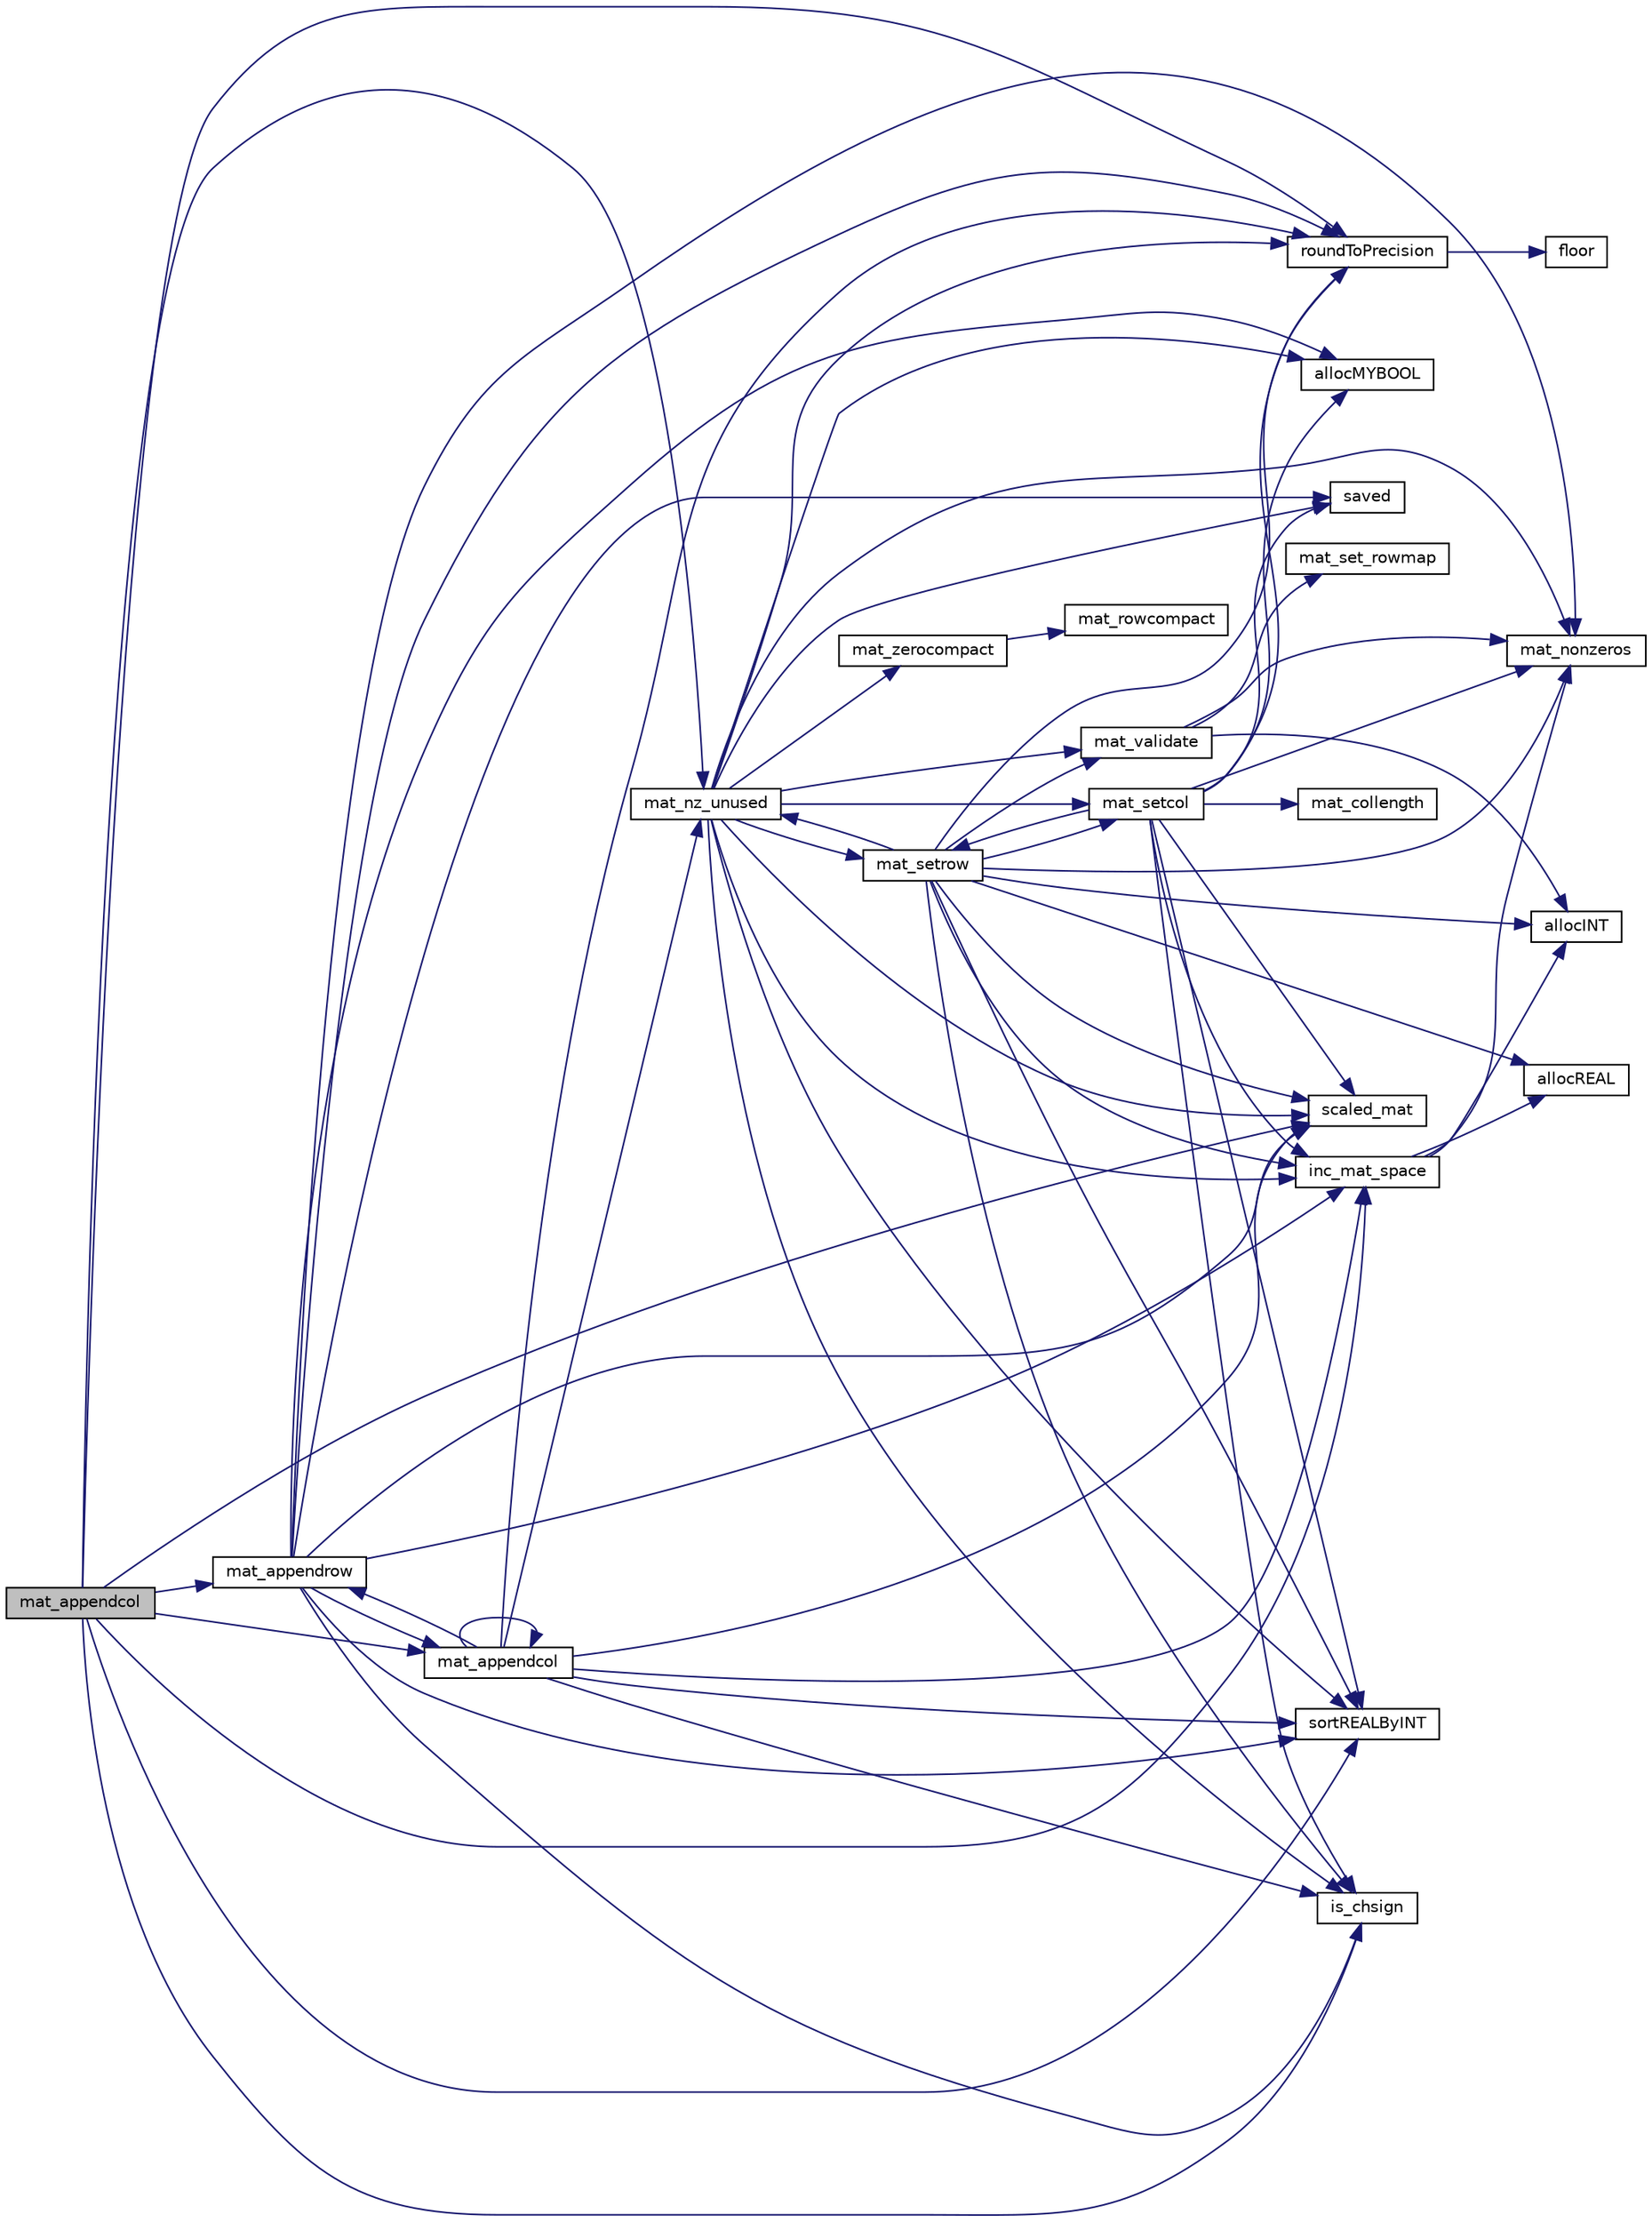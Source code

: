 digraph "mat_appendcol"
{
  edge [fontname="Helvetica",fontsize="10",labelfontname="Helvetica",labelfontsize="10"];
  node [fontname="Helvetica",fontsize="10",shape=record];
  rankdir="LR";
  Node1194 [label="mat_appendcol",height=0.2,width=0.4,color="black", fillcolor="grey75", style="filled", fontcolor="black"];
  Node1194 -> Node1195 [color="midnightblue",fontsize="10",style="solid",fontname="Helvetica"];
  Node1195 [label="mat_appendrow",height=0.2,width=0.4,color="black", fillcolor="white", style="filled",URL="$dc/d9a/lp__matrix_8c.html#a131c3b8b28f2b4820951029365f572a1"];
  Node1195 -> Node1196 [color="midnightblue",fontsize="10",style="solid",fontname="Helvetica"];
  Node1196 [label="saved",height=0.2,width=0.4,color="black", fillcolor="white", style="filled",URL="$d4/d48/_i_d_a_monitor_fn_8m.html#afa6b300532919819c897ecee0bde326e"];
  Node1195 -> Node1197 [color="midnightblue",fontsize="10",style="solid",fontname="Helvetica"];
  Node1197 [label="mat_appendcol",height=0.2,width=0.4,color="black", fillcolor="white", style="filled",URL="$dc/d9a/lp__matrix_8c.html#a8bcc9358a01916afef7fed8b255d202a"];
  Node1197 -> Node1195 [color="midnightblue",fontsize="10",style="solid",fontname="Helvetica"];
  Node1197 -> Node1198 [color="midnightblue",fontsize="10",style="solid",fontname="Helvetica"];
  Node1198 [label="mat_nz_unused",height=0.2,width=0.4,color="black", fillcolor="white", style="filled",URL="$dc/d9a/lp__matrix_8c.html#aab440ee37c802fe888336d4e153af77e"];
  Node1198 -> Node1199 [color="midnightblue",fontsize="10",style="solid",fontname="Helvetica"];
  Node1199 [label="mat_setrow",height=0.2,width=0.4,color="black", fillcolor="white", style="filled",URL="$dc/d9a/lp__matrix_8c.html#a5837615af370330b157d64f375718962"];
  Node1199 -> Node1200 [color="midnightblue",fontsize="10",style="solid",fontname="Helvetica"];
  Node1200 [label="mat_setcol",height=0.2,width=0.4,color="black", fillcolor="white", style="filled",URL="$dc/d9a/lp__matrix_8c.html#a71e7dd8e4b57b44fa4edffdffd67436a"];
  Node1200 -> Node1196 [color="midnightblue",fontsize="10",style="solid",fontname="Helvetica"];
  Node1200 -> Node1199 [color="midnightblue",fontsize="10",style="solid",fontname="Helvetica"];
  Node1200 -> Node1201 [color="midnightblue",fontsize="10",style="solid",fontname="Helvetica"];
  Node1201 [label="sortREALByINT",height=0.2,width=0.4,color="black", fillcolor="white", style="filled",URL="$dd/dc0/commonlib_8c.html#a281dd1ace50072b542ebfa26f457e107"];
  Node1200 -> Node1202 [color="midnightblue",fontsize="10",style="solid",fontname="Helvetica"];
  Node1202 [label="roundToPrecision",height=0.2,width=0.4,color="black", fillcolor="white", style="filled",URL="$d9/d18/lp__utils_8c.html#a2c162041be8905b58450d17662096994"];
  Node1202 -> Node1203 [color="midnightblue",fontsize="10",style="solid",fontname="Helvetica"];
  Node1203 [label="floor",height=0.2,width=0.4,color="black", fillcolor="white", style="filled",URL="$dc/de2/mcvs_atm_disp__kry__bbd__p_8m.html#a532be631bf22af7829394ffbd4ad7894"];
  Node1200 -> Node1204 [color="midnightblue",fontsize="10",style="solid",fontname="Helvetica"];
  Node1204 [label="scaled_mat",height=0.2,width=0.4,color="black", fillcolor="white", style="filled",URL="$de/d15/lp__scale_8c.html#ab844fade2ace63a627736cf4887942d4"];
  Node1200 -> Node1205 [color="midnightblue",fontsize="10",style="solid",fontname="Helvetica"];
  Node1205 [label="allocMYBOOL",height=0.2,width=0.4,color="black", fillcolor="white", style="filled",URL="$d9/d18/lp__utils_8c.html#a0f35a721d2c3a4beea00b2840c2bea30"];
  Node1200 -> Node1206 [color="midnightblue",fontsize="10",style="solid",fontname="Helvetica"];
  Node1206 [label="inc_mat_space",height=0.2,width=0.4,color="black", fillcolor="white", style="filled",URL="$dc/d9a/lp__matrix_8c.html#a2239ebb44f76930fc243a0457c8c94d9"];
  Node1206 -> Node1207 [color="midnightblue",fontsize="10",style="solid",fontname="Helvetica"];
  Node1207 [label="mat_nonzeros",height=0.2,width=0.4,color="black", fillcolor="white", style="filled",URL="$dc/d9a/lp__matrix_8c.html#a9430c42ed7853fd8dd6463ed7165f243"];
  Node1206 -> Node1208 [color="midnightblue",fontsize="10",style="solid",fontname="Helvetica"];
  Node1208 [label="allocINT",height=0.2,width=0.4,color="black", fillcolor="white", style="filled",URL="$d9/d18/lp__utils_8c.html#a2081b8e14a0691b7e3931fa280ad9e63"];
  Node1206 -> Node1209 [color="midnightblue",fontsize="10",style="solid",fontname="Helvetica"];
  Node1209 [label="allocREAL",height=0.2,width=0.4,color="black", fillcolor="white", style="filled",URL="$d9/d18/lp__utils_8c.html#a7b25e1f9aee74052b4b6df28443ebf48"];
  Node1200 -> Node1210 [color="midnightblue",fontsize="10",style="solid",fontname="Helvetica"];
  Node1210 [label="mat_collength",height=0.2,width=0.4,color="black", fillcolor="white", style="filled",URL="$dc/d9a/lp__matrix_8c.html#a258da1c9a3b1fedd9704451f7ab7e6f4"];
  Node1200 -> Node1207 [color="midnightblue",fontsize="10",style="solid",fontname="Helvetica"];
  Node1200 -> Node1211 [color="midnightblue",fontsize="10",style="solid",fontname="Helvetica"];
  Node1211 [label="is_chsign",height=0.2,width=0.4,color="black", fillcolor="white", style="filled",URL="$d4/d79/lp__lib_8c.html#a93ed2e8f778b6340d960f732e9c0f9f6"];
  Node1199 -> Node1212 [color="midnightblue",fontsize="10",style="solid",fontname="Helvetica"];
  Node1212 [label="mat_validate",height=0.2,width=0.4,color="black", fillcolor="white", style="filled",URL="$dc/d9a/lp__matrix_8c.html#a3b6cff0a7850997a4ac569451cb8ed47"];
  Node1212 -> Node1208 [color="midnightblue",fontsize="10",style="solid",fontname="Helvetica"];
  Node1212 -> Node1207 [color="midnightblue",fontsize="10",style="solid",fontname="Helvetica"];
  Node1212 -> Node1213 [color="midnightblue",fontsize="10",style="solid",fontname="Helvetica"];
  Node1213 [label="mat_set_rowmap",height=0.2,width=0.4,color="black", fillcolor="white", style="filled",URL="$dc/d9a/lp__matrix_8c.html#a11d446e1461f23530cf5dc5b8e0a3b6a"];
  Node1199 -> Node1204 [color="midnightblue",fontsize="10",style="solid",fontname="Helvetica"];
  Node1199 -> Node1202 [color="midnightblue",fontsize="10",style="solid",fontname="Helvetica"];
  Node1199 -> Node1208 [color="midnightblue",fontsize="10",style="solid",fontname="Helvetica"];
  Node1199 -> Node1209 [color="midnightblue",fontsize="10",style="solid",fontname="Helvetica"];
  Node1199 -> Node1201 [color="midnightblue",fontsize="10",style="solid",fontname="Helvetica"];
  Node1199 -> Node1198 [color="midnightblue",fontsize="10",style="solid",fontname="Helvetica"];
  Node1199 -> Node1206 [color="midnightblue",fontsize="10",style="solid",fontname="Helvetica"];
  Node1199 -> Node1207 [color="midnightblue",fontsize="10",style="solid",fontname="Helvetica"];
  Node1199 -> Node1211 [color="midnightblue",fontsize="10",style="solid",fontname="Helvetica"];
  Node1198 -> Node1196 [color="midnightblue",fontsize="10",style="solid",fontname="Helvetica"];
  Node1198 -> Node1200 [color="midnightblue",fontsize="10",style="solid",fontname="Helvetica"];
  Node1198 -> Node1212 [color="midnightblue",fontsize="10",style="solid",fontname="Helvetica"];
  Node1198 -> Node1201 [color="midnightblue",fontsize="10",style="solid",fontname="Helvetica"];
  Node1198 -> Node1204 [color="midnightblue",fontsize="10",style="solid",fontname="Helvetica"];
  Node1198 -> Node1202 [color="midnightblue",fontsize="10",style="solid",fontname="Helvetica"];
  Node1198 -> Node1211 [color="midnightblue",fontsize="10",style="solid",fontname="Helvetica"];
  Node1198 -> Node1205 [color="midnightblue",fontsize="10",style="solid",fontname="Helvetica"];
  Node1198 -> Node1206 [color="midnightblue",fontsize="10",style="solid",fontname="Helvetica"];
  Node1198 -> Node1207 [color="midnightblue",fontsize="10",style="solid",fontname="Helvetica"];
  Node1198 -> Node1214 [color="midnightblue",fontsize="10",style="solid",fontname="Helvetica"];
  Node1214 [label="mat_zerocompact",height=0.2,width=0.4,color="black", fillcolor="white", style="filled",URL="$dc/d9a/lp__matrix_8c.html#a775830bba58140ea21b45ed391ad9efd"];
  Node1214 -> Node1215 [color="midnightblue",fontsize="10",style="solid",fontname="Helvetica"];
  Node1215 [label="mat_rowcompact",height=0.2,width=0.4,color="black", fillcolor="white", style="filled",URL="$dc/d9a/lp__matrix_8c.html#aa254555483d8d735f93622ab6d83f584"];
  Node1197 -> Node1206 [color="midnightblue",fontsize="10",style="solid",fontname="Helvetica"];
  Node1197 -> Node1201 [color="midnightblue",fontsize="10",style="solid",fontname="Helvetica"];
  Node1197 -> Node1202 [color="midnightblue",fontsize="10",style="solid",fontname="Helvetica"];
  Node1197 -> Node1211 [color="midnightblue",fontsize="10",style="solid",fontname="Helvetica"];
  Node1197 -> Node1204 [color="midnightblue",fontsize="10",style="solid",fontname="Helvetica"];
  Node1197 -> Node1197 [color="midnightblue",fontsize="10",style="solid",fontname="Helvetica"];
  Node1195 -> Node1201 [color="midnightblue",fontsize="10",style="solid",fontname="Helvetica"];
  Node1195 -> Node1202 [color="midnightblue",fontsize="10",style="solid",fontname="Helvetica"];
  Node1195 -> Node1204 [color="midnightblue",fontsize="10",style="solid",fontname="Helvetica"];
  Node1195 -> Node1205 [color="midnightblue",fontsize="10",style="solid",fontname="Helvetica"];
  Node1195 -> Node1206 [color="midnightblue",fontsize="10",style="solid",fontname="Helvetica"];
  Node1195 -> Node1207 [color="midnightblue",fontsize="10",style="solid",fontname="Helvetica"];
  Node1195 -> Node1211 [color="midnightblue",fontsize="10",style="solid",fontname="Helvetica"];
  Node1194 -> Node1198 [color="midnightblue",fontsize="10",style="solid",fontname="Helvetica"];
  Node1194 -> Node1206 [color="midnightblue",fontsize="10",style="solid",fontname="Helvetica"];
  Node1194 -> Node1201 [color="midnightblue",fontsize="10",style="solid",fontname="Helvetica"];
  Node1194 -> Node1202 [color="midnightblue",fontsize="10",style="solid",fontname="Helvetica"];
  Node1194 -> Node1211 [color="midnightblue",fontsize="10",style="solid",fontname="Helvetica"];
  Node1194 -> Node1204 [color="midnightblue",fontsize="10",style="solid",fontname="Helvetica"];
  Node1194 -> Node1197 [color="midnightblue",fontsize="10",style="solid",fontname="Helvetica"];
}
